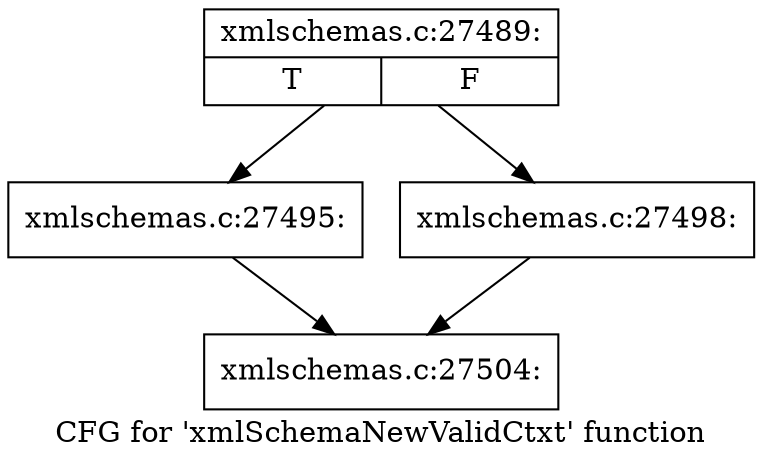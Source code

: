 digraph "CFG for 'xmlSchemaNewValidCtxt' function" {
	label="CFG for 'xmlSchemaNewValidCtxt' function";

	Node0x4a646b0 [shape=record,label="{xmlschemas.c:27489:|{<s0>T|<s1>F}}"];
	Node0x4a646b0 -> Node0x4a65250;
	Node0x4a646b0 -> Node0x4a652a0;
	Node0x4a65250 [shape=record,label="{xmlschemas.c:27495:}"];
	Node0x4a65250 -> Node0x4a295d0;
	Node0x4a652a0 [shape=record,label="{xmlschemas.c:27498:}"];
	Node0x4a652a0 -> Node0x4a295d0;
	Node0x4a295d0 [shape=record,label="{xmlschemas.c:27504:}"];
}
